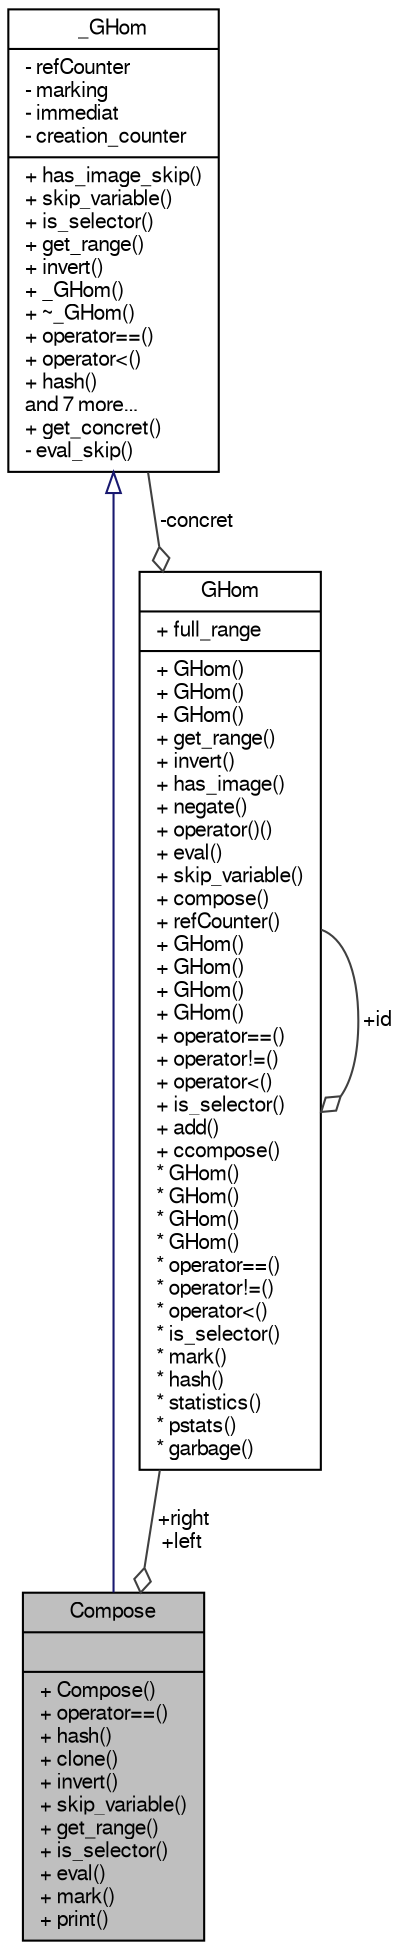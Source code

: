 digraph "Compose"
{
  edge [fontname="FreeSans",fontsize="10",labelfontname="FreeSans",labelfontsize="10"];
  node [fontname="FreeSans",fontsize="10",shape=record];
  Node1 [label="{Compose\n||+ Compose()\l+ operator==()\l+ hash()\l+ clone()\l+ invert()\l+ skip_variable()\l+ get_range()\l+ is_selector()\l+ eval()\l+ mark()\l+ print()\l}",height=0.2,width=0.4,color="black", fillcolor="grey75", style="filled" fontcolor="black"];
  Node2 -> Node1 [dir="back",color="midnightblue",fontsize="10",style="solid",arrowtail="onormal",fontname="FreeSans"];
  Node2 [label="{_GHom\n|- refCounter\l- marking\l- immediat\l- creation_counter\l|+ has_image_skip()\l+ skip_variable()\l+ is_selector()\l+ get_range()\l+ invert()\l+ _GHom()\l+ ~_GHom()\l+ operator==()\l+ operator\<()\l+ hash()\land 7 more...\l+ get_concret()\l- eval_skip()\l}",height=0.2,width=0.4,color="black", fillcolor="white", style="filled",URL="$class__GHom.html",tooltip="The concrete data class for Homomorphisms. "];
  Node3 -> Node1 [color="grey25",fontsize="10",style="solid",label=" +right\n+left" ,arrowhead="odiamond",fontname="FreeSans"];
  Node3 [label="{GHom\n|+ full_range\l|+ GHom()\l+ GHom()\l+ GHom()\l+ get_range()\l+ invert()\l+ has_image()\l+ negate()\l+ operator()()\l+ eval()\l+ skip_variable()\l+ compose()\l+ refCounter()\l+ GHom()\l+ GHom()\l+ GHom()\l+ GHom()\l+ operator==()\l+ operator!=()\l+ operator\<()\l+ is_selector()\l+ add()\l+ ccompose()\l* GHom()\l* GHom()\l* GHom()\l* GHom()\l* operator==()\l* operator!=()\l* operator\<()\l* is_selector()\l* mark()\l* hash()\l* statistics()\l* pstats()\l* garbage()\l}",height=0.2,width=0.4,color="black", fillcolor="white", style="filled",URL="$classGHom.html",tooltip="This class is the base class representing a homomorphism over DDD. "];
  Node2 -> Node3 [color="grey25",fontsize="10",style="solid",label=" -concret" ,arrowhead="odiamond",fontname="FreeSans"];
  Node3 -> Node3 [color="grey25",fontsize="10",style="solid",label=" +id" ,arrowhead="odiamond",fontname="FreeSans"];
}
